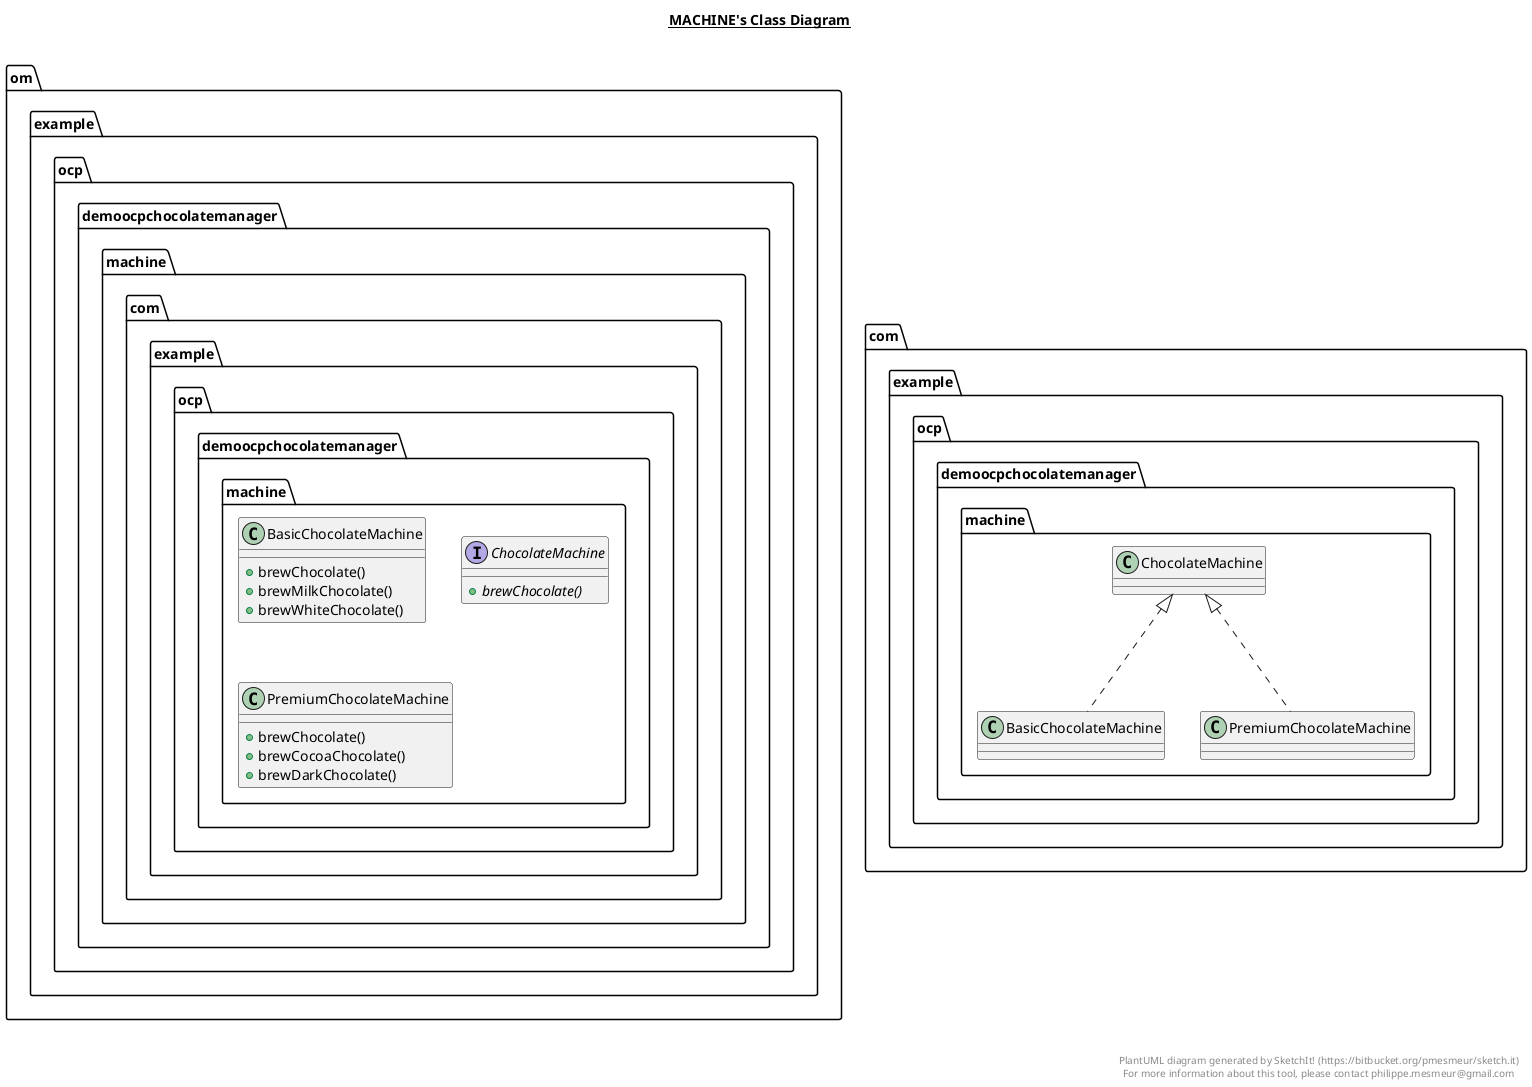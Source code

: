 @startuml

title __MACHINE's Class Diagram__\n


    namespace om.example.ocp.demoocpchocolatemanager {
      namespace machine {
        class com.example.ocp.demoocpchocolatemanager.machine.BasicChocolateMachine {
            + brewChocolate()
            + brewMilkChocolate()
            + brewWhiteChocolate()
        }
      }
    }

  


    namespace om.example.ocp.demoocpchocolatemanager {
      namespace machine {
        interface com.example.ocp.demoocpchocolatemanager.machine.ChocolateMachine {
            {abstract} + brewChocolate()
        }
      }
    }

  


    namespace om.example.ocp.demoocpchocolatemanager {
      namespace machine {
        class com.example.ocp.demoocpchocolatemanager.machine.PremiumChocolateMachine {
            + brewChocolate()
            + brewCocoaChocolate()
            + brewDarkChocolate()
        }
      }
    }

  

  com.example.ocp.demoocpchocolatemanager.machine.BasicChocolateMachine .up.|> com.example.ocp.demoocpchocolatemanager.machine.ChocolateMachine
  com.example.ocp.demoocpchocolatemanager.machine.PremiumChocolateMachine .up.|> com.example.ocp.demoocpchocolatemanager.machine.ChocolateMachine


right footer


PlantUML diagram generated by SketchIt! (https://bitbucket.org/pmesmeur/sketch.it)
For more information about this tool, please contact philippe.mesmeur@gmail.com
endfooter

@enduml
